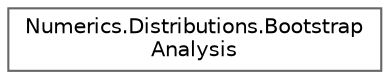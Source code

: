 digraph "Graphical Class Hierarchy"
{
 // LATEX_PDF_SIZE
  bgcolor="transparent";
  edge [fontname=Helvetica,fontsize=10,labelfontname=Helvetica,labelfontsize=10];
  node [fontname=Helvetica,fontsize=10,shape=box,height=0.2,width=0.4];
  rankdir="LR";
  Node0 [id="Node000000",label="Numerics.Distributions.Bootstrap\lAnalysis",height=0.2,width=0.4,color="grey40", fillcolor="white", style="filled",URL="$class_numerics_1_1_distributions_1_1_bootstrap_analysis.html",tooltip="A class for performing the bootstrap uncertainty analysis."];
}
